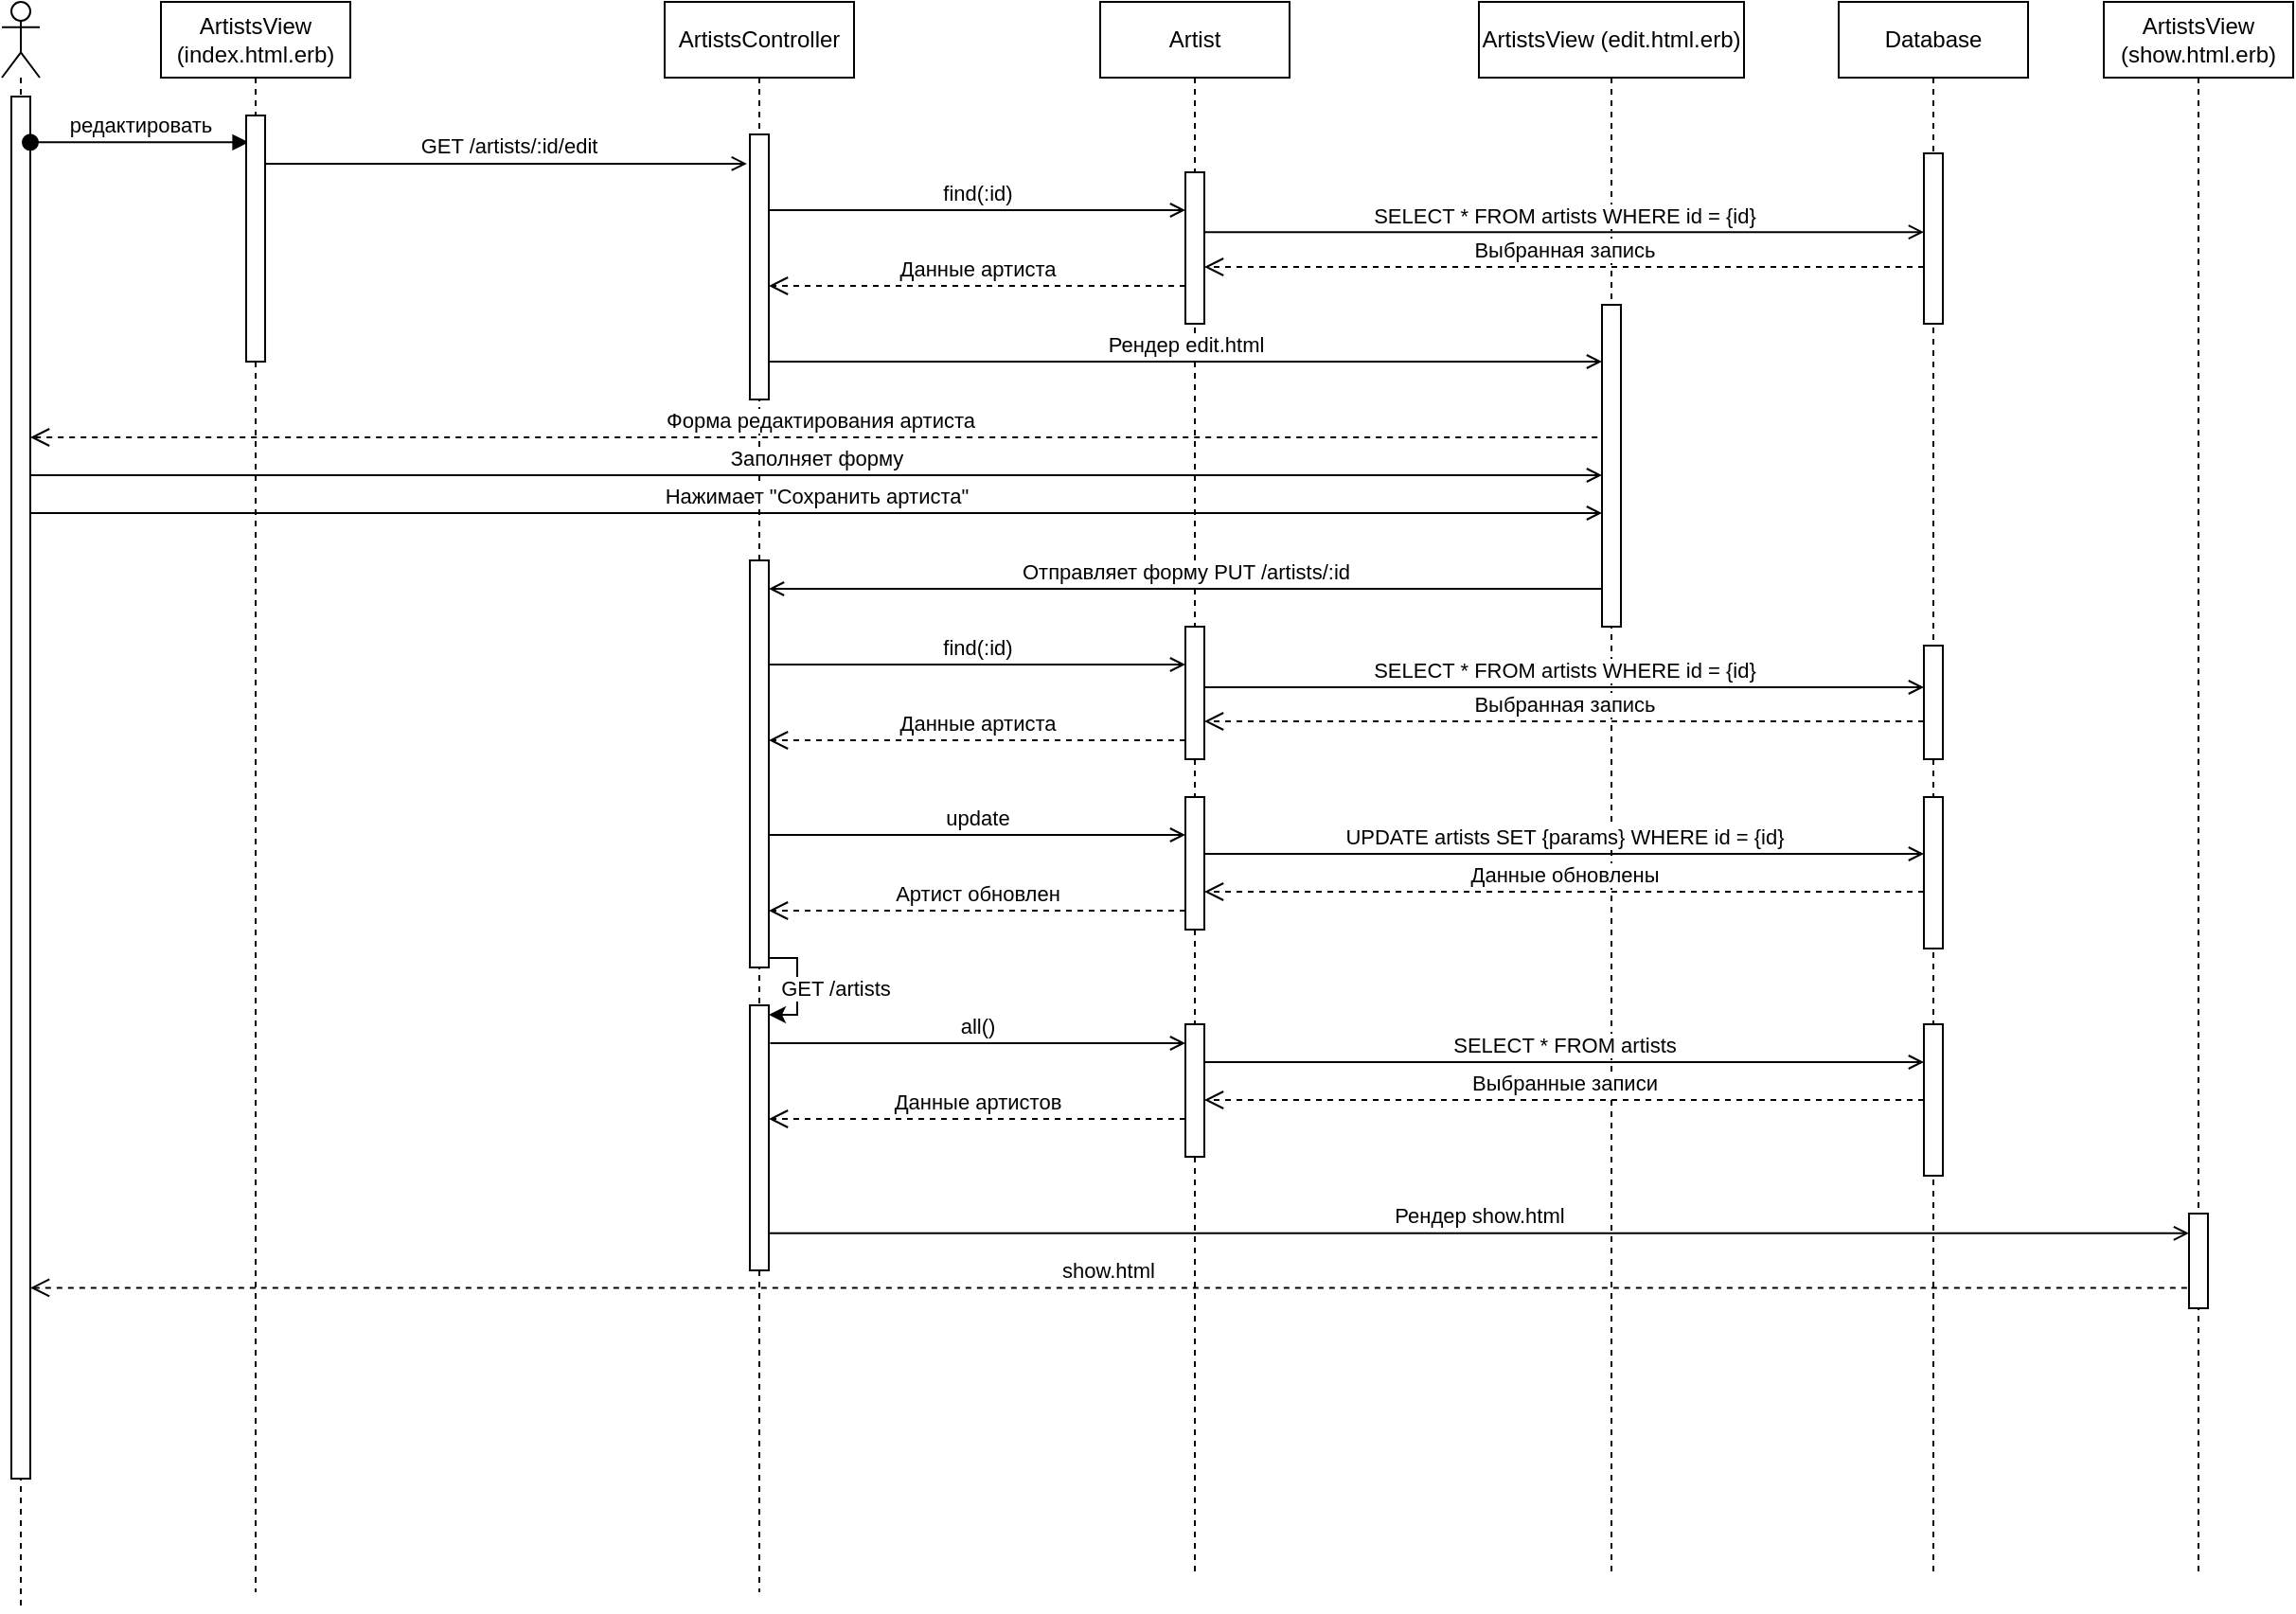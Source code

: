 <mxfile version="23.1.5" type="device">
  <diagram name="Страница — 1" id="nm2VxxeKhjvOJOXGLPPD">
    <mxGraphModel dx="1750" dy="1048" grid="1" gridSize="10" guides="1" tooltips="1" connect="1" arrows="1" fold="1" page="1" pageScale="1" pageWidth="1169" pageHeight="827" math="0" shadow="0">
      <root>
        <mxCell id="0" />
        <mxCell id="1" parent="0" />
        <mxCell id="6YeeUOrvCjJqzvCeWtGg-1" value="" style="shape=umlLifeline;perimeter=lifelinePerimeter;whiteSpace=wrap;html=1;container=1;dropTarget=0;collapsible=0;recursiveResize=0;outlineConnect=0;portConstraint=eastwest;newEdgeStyle={&quot;curved&quot;:0,&quot;rounded&quot;:0};participant=umlActor;" parent="1" vertex="1">
          <mxGeometry x="900" y="50" width="20" height="850" as="geometry" />
        </mxCell>
        <mxCell id="6YeeUOrvCjJqzvCeWtGg-2" value="" style="html=1;points=[[0,0,0,0,5],[0,1,0,0,-5],[1,0,0,0,5],[1,1,0,0,-5]];perimeter=orthogonalPerimeter;outlineConnect=0;targetShapes=umlLifeline;portConstraint=eastwest;newEdgeStyle={&quot;curved&quot;:0,&quot;rounded&quot;:0};" parent="6YeeUOrvCjJqzvCeWtGg-1" vertex="1">
          <mxGeometry x="5" y="50" width="10" height="730" as="geometry" />
        </mxCell>
        <mxCell id="6YeeUOrvCjJqzvCeWtGg-3" value="редактировать" style="html=1;verticalAlign=bottom;startArrow=oval;startFill=1;endArrow=block;startSize=8;curved=0;rounded=0;entryX=0.13;entryY=0.109;entryDx=0;entryDy=0;entryPerimeter=0;" parent="1" source="6YeeUOrvCjJqzvCeWtGg-2" target="6YeeUOrvCjJqzvCeWtGg-5" edge="1">
          <mxGeometry width="60" relative="1" as="geometry">
            <mxPoint x="920" y="130" as="sourcePoint" />
            <mxPoint x="1034" y="130" as="targetPoint" />
          </mxGeometry>
        </mxCell>
        <mxCell id="6YeeUOrvCjJqzvCeWtGg-4" value="ArtistsView (index.html.erb)" style="shape=umlLifeline;perimeter=lifelinePerimeter;whiteSpace=wrap;html=1;container=1;dropTarget=0;collapsible=0;recursiveResize=0;outlineConnect=0;portConstraint=eastwest;newEdgeStyle={&quot;curved&quot;:0,&quot;rounded&quot;:0};" parent="1" vertex="1">
          <mxGeometry x="984" y="50" width="100" height="840" as="geometry" />
        </mxCell>
        <mxCell id="6YeeUOrvCjJqzvCeWtGg-5" value="" style="html=1;points=[[0,0,0,0,5],[0,1,0,0,-5],[1,0,0,0,5],[1,1,0,0,-5]];perimeter=orthogonalPerimeter;outlineConnect=0;targetShapes=umlLifeline;portConstraint=eastwest;newEdgeStyle={&quot;curved&quot;:0,&quot;rounded&quot;:0};" parent="6YeeUOrvCjJqzvCeWtGg-4" vertex="1">
          <mxGeometry x="45" y="60" width="10" height="130" as="geometry" />
        </mxCell>
        <mxCell id="6YeeUOrvCjJqzvCeWtGg-7" value="&amp;nbsp;GET /artists/:id/edit" style="html=1;verticalAlign=bottom;endArrow=open;curved=0;rounded=0;endFill=0;entryX=-0.157;entryY=0.159;entryDx=0;entryDy=0;entryPerimeter=0;" parent="1" source="6YeeUOrvCjJqzvCeWtGg-5" edge="1">
          <mxGeometry relative="1" as="geometry">
            <mxPoint x="1039.0" y="130" as="sourcePoint" />
            <mxPoint x="1293.43" y="135.44" as="targetPoint" />
          </mxGeometry>
        </mxCell>
        <mxCell id="6YeeUOrvCjJqzvCeWtGg-8" value="ArtistsController" style="shape=umlLifeline;perimeter=lifelinePerimeter;whiteSpace=wrap;html=1;container=1;dropTarget=0;collapsible=0;recursiveResize=0;outlineConnect=0;portConstraint=eastwest;newEdgeStyle={&quot;curved&quot;:0,&quot;rounded&quot;:0};" parent="1" vertex="1">
          <mxGeometry x="1250" y="50" width="100" height="840" as="geometry" />
        </mxCell>
        <mxCell id="6YeeUOrvCjJqzvCeWtGg-9" value="" style="html=1;points=[[0,0,0,0,5],[0,1,0,0,-5],[1,0,0,0,5],[1,1,0,0,-5]];perimeter=orthogonalPerimeter;outlineConnect=0;targetShapes=umlLifeline;portConstraint=eastwest;newEdgeStyle={&quot;curved&quot;:0,&quot;rounded&quot;:0};" parent="6YeeUOrvCjJqzvCeWtGg-8" vertex="1">
          <mxGeometry x="45" y="70" width="10" height="140" as="geometry" />
        </mxCell>
        <mxCell id="6YeeUOrvCjJqzvCeWtGg-10" value="" style="html=1;points=[[0,0,0,0,5],[0,1,0,0,-5],[1,0,0,0,5],[1,1,0,0,-5]];perimeter=orthogonalPerimeter;outlineConnect=0;targetShapes=umlLifeline;portConstraint=eastwest;newEdgeStyle={&quot;curved&quot;:0,&quot;rounded&quot;:0};" parent="6YeeUOrvCjJqzvCeWtGg-8" vertex="1">
          <mxGeometry x="45" y="295" width="10" height="215" as="geometry" />
        </mxCell>
        <mxCell id="6YeeUOrvCjJqzvCeWtGg-11" value="" style="html=1;points=[[0,0,0,0,5],[0,1,0,0,-5],[1,0,0,0,5],[1,1,0,0,-5]];perimeter=orthogonalPerimeter;outlineConnect=0;targetShapes=umlLifeline;portConstraint=eastwest;newEdgeStyle={&quot;curved&quot;:0,&quot;rounded&quot;:0};" parent="6YeeUOrvCjJqzvCeWtGg-8" vertex="1">
          <mxGeometry x="45" y="530" width="10" height="140" as="geometry" />
        </mxCell>
        <mxCell id="6YeeUOrvCjJqzvCeWtGg-12" style="edgeStyle=orthogonalEdgeStyle;rounded=0;orthogonalLoop=1;jettySize=auto;html=1;curved=0;exitX=1;exitY=1;exitDx=0;exitDy=-5;exitPerimeter=0;entryX=1;entryY=0;entryDx=0;entryDy=5;entryPerimeter=0;" parent="6YeeUOrvCjJqzvCeWtGg-8" source="6YeeUOrvCjJqzvCeWtGg-10" target="6YeeUOrvCjJqzvCeWtGg-11" edge="1">
          <mxGeometry relative="1" as="geometry">
            <Array as="points">
              <mxPoint x="70" y="505" />
              <mxPoint x="70" y="535" />
            </Array>
          </mxGeometry>
        </mxCell>
        <mxCell id="6YeeUOrvCjJqzvCeWtGg-13" value="GET /artists" style="edgeLabel;html=1;align=center;verticalAlign=middle;resizable=0;points=[];" parent="6YeeUOrvCjJqzvCeWtGg-12" vertex="1" connectable="0">
          <mxGeometry x="0.023" y="-1" relative="1" as="geometry">
            <mxPoint x="21" as="offset" />
          </mxGeometry>
        </mxCell>
        <mxCell id="6YeeUOrvCjJqzvCeWtGg-14" value="Artist" style="shape=umlLifeline;perimeter=lifelinePerimeter;whiteSpace=wrap;html=1;container=1;dropTarget=0;collapsible=0;recursiveResize=0;outlineConnect=0;portConstraint=eastwest;newEdgeStyle={&quot;curved&quot;:0,&quot;rounded&quot;:0};" parent="1" vertex="1">
          <mxGeometry x="1480" y="50" width="100" height="830" as="geometry" />
        </mxCell>
        <mxCell id="6YeeUOrvCjJqzvCeWtGg-15" value="" style="html=1;points=[[0,0,0,0,5],[0,1,0,0,-5],[1,0,0,0,5],[1,1,0,0,-5]];perimeter=orthogonalPerimeter;outlineConnect=0;targetShapes=umlLifeline;portConstraint=eastwest;newEdgeStyle={&quot;curved&quot;:0,&quot;rounded&quot;:0};" parent="6YeeUOrvCjJqzvCeWtGg-14" vertex="1">
          <mxGeometry x="45" y="90" width="10" height="80" as="geometry" />
        </mxCell>
        <mxCell id="6YeeUOrvCjJqzvCeWtGg-16" value="" style="html=1;points=[[0,0,0,0,5],[0,1,0,0,-5],[1,0,0,0,5],[1,1,0,0,-5]];perimeter=orthogonalPerimeter;outlineConnect=0;targetShapes=umlLifeline;portConstraint=eastwest;newEdgeStyle={&quot;curved&quot;:0,&quot;rounded&quot;:0};" parent="6YeeUOrvCjJqzvCeWtGg-14" vertex="1">
          <mxGeometry x="45" y="420" width="10" height="70" as="geometry" />
        </mxCell>
        <mxCell id="6YeeUOrvCjJqzvCeWtGg-17" value="" style="html=1;points=[[0,0,0,0,5],[0,1,0,0,-5],[1,0,0,0,5],[1,1,0,0,-5]];perimeter=orthogonalPerimeter;outlineConnect=0;targetShapes=umlLifeline;portConstraint=eastwest;newEdgeStyle={&quot;curved&quot;:0,&quot;rounded&quot;:0};" parent="6YeeUOrvCjJqzvCeWtGg-14" vertex="1">
          <mxGeometry x="45" y="540" width="10" height="70" as="geometry" />
        </mxCell>
        <mxCell id="6YeeUOrvCjJqzvCeWtGg-18" value="Форма редактирования артиста" style="html=1;verticalAlign=bottom;endArrow=open;dashed=1;endSize=8;curved=0;rounded=0;exitX=-0.141;exitY=0.724;exitDx=0;exitDy=0;exitPerimeter=0;" parent="1" target="6YeeUOrvCjJqzvCeWtGg-2" edge="1">
          <mxGeometry relative="1" as="geometry">
            <mxPoint x="1748.59" y="280" as="sourcePoint" />
            <mxPoint x="920" y="280" as="targetPoint" />
          </mxGeometry>
        </mxCell>
        <mxCell id="6YeeUOrvCjJqzvCeWtGg-19" value="ArtistsView (edit.html.erb)" style="shape=umlLifeline;perimeter=lifelinePerimeter;whiteSpace=wrap;html=1;container=1;dropTarget=0;collapsible=0;recursiveResize=0;outlineConnect=0;portConstraint=eastwest;newEdgeStyle={&quot;curved&quot;:0,&quot;rounded&quot;:0};" parent="1" vertex="1">
          <mxGeometry x="1680" y="50" width="140" height="830" as="geometry" />
        </mxCell>
        <mxCell id="6YeeUOrvCjJqzvCeWtGg-20" value="" style="html=1;points=[[0,0,0,0,5],[0,1,0,0,-5],[1,0,0,0,5],[1,1,0,0,-5]];perimeter=orthogonalPerimeter;outlineConnect=0;targetShapes=umlLifeline;portConstraint=eastwest;newEdgeStyle={&quot;curved&quot;:0,&quot;rounded&quot;:0};" parent="6YeeUOrvCjJqzvCeWtGg-19" vertex="1">
          <mxGeometry x="65" y="160" width="10" height="170" as="geometry" />
        </mxCell>
        <mxCell id="6YeeUOrvCjJqzvCeWtGg-21" value="find(:id)" style="html=1;verticalAlign=bottom;endArrow=open;curved=0;rounded=0;endFill=0;" parent="1" edge="1">
          <mxGeometry relative="1" as="geometry">
            <mxPoint x="1305" y="160" as="sourcePoint" />
            <mxPoint x="1525" y="160" as="targetPoint" />
          </mxGeometry>
        </mxCell>
        <mxCell id="6YeeUOrvCjJqzvCeWtGg-22" value="Данные артиста" style="html=1;verticalAlign=bottom;endArrow=open;dashed=1;endSize=8;curved=0;rounded=0;" parent="1" edge="1">
          <mxGeometry relative="1" as="geometry">
            <mxPoint x="1525" y="200" as="sourcePoint" />
            <mxPoint x="1305" y="200" as="targetPoint" />
          </mxGeometry>
        </mxCell>
        <mxCell id="6YeeUOrvCjJqzvCeWtGg-23" value="Рендер edit.html" style="html=1;verticalAlign=bottom;endArrow=open;curved=0;rounded=0;endFill=0;" parent="1" edge="1">
          <mxGeometry relative="1" as="geometry">
            <mxPoint x="1305" y="240" as="sourcePoint" />
            <mxPoint x="1745" y="240" as="targetPoint" />
          </mxGeometry>
        </mxCell>
        <mxCell id="6YeeUOrvCjJqzvCeWtGg-24" value="Database" style="shape=umlLifeline;perimeter=lifelinePerimeter;whiteSpace=wrap;html=1;container=1;dropTarget=0;collapsible=0;recursiveResize=0;outlineConnect=0;portConstraint=eastwest;newEdgeStyle={&quot;curved&quot;:0,&quot;rounded&quot;:0};" parent="1" vertex="1">
          <mxGeometry x="1870" y="50" width="100" height="830" as="geometry" />
        </mxCell>
        <mxCell id="6YeeUOrvCjJqzvCeWtGg-25" value="" style="html=1;points=[[0,0,0,0,5],[0,1,0,0,-5],[1,0,0,0,5],[1,1,0,0,-5]];perimeter=orthogonalPerimeter;outlineConnect=0;targetShapes=umlLifeline;portConstraint=eastwest;newEdgeStyle={&quot;curved&quot;:0,&quot;rounded&quot;:0};" parent="6YeeUOrvCjJqzvCeWtGg-24" vertex="1">
          <mxGeometry x="45" y="420" width="10" height="80" as="geometry" />
        </mxCell>
        <mxCell id="6YeeUOrvCjJqzvCeWtGg-26" value="" style="html=1;points=[[0,0,0,0,5],[0,1,0,0,-5],[1,0,0,0,5],[1,1,0,0,-5]];perimeter=orthogonalPerimeter;outlineConnect=0;targetShapes=umlLifeline;portConstraint=eastwest;newEdgeStyle={&quot;curved&quot;:0,&quot;rounded&quot;:0};" parent="6YeeUOrvCjJqzvCeWtGg-24" vertex="1">
          <mxGeometry x="45" y="80" width="10" height="90" as="geometry" />
        </mxCell>
        <mxCell id="6YeeUOrvCjJqzvCeWtGg-27" value="" style="html=1;points=[[0,0,0,0,5],[0,1,0,0,-5],[1,0,0,0,5],[1,1,0,0,-5]];perimeter=orthogonalPerimeter;outlineConnect=0;targetShapes=umlLifeline;portConstraint=eastwest;newEdgeStyle={&quot;curved&quot;:0,&quot;rounded&quot;:0};" parent="6YeeUOrvCjJqzvCeWtGg-24" vertex="1">
          <mxGeometry x="45" y="540" width="10" height="80" as="geometry" />
        </mxCell>
        <mxCell id="6YeeUOrvCjJqzvCeWtGg-46" value="" style="html=1;points=[[0,0,0,0,5],[0,1,0,0,-5],[1,0,0,0,5],[1,1,0,0,-5]];perimeter=orthogonalPerimeter;outlineConnect=0;targetShapes=umlLifeline;portConstraint=eastwest;newEdgeStyle={&quot;curved&quot;:0,&quot;rounded&quot;:0};" parent="6YeeUOrvCjJqzvCeWtGg-24" vertex="1">
          <mxGeometry x="45" y="340" width="10" height="60" as="geometry" />
        </mxCell>
        <mxCell id="6YeeUOrvCjJqzvCeWtGg-28" value="Заполняет форму" style="html=1;verticalAlign=bottom;endArrow=open;curved=0;rounded=0;endFill=0;" parent="1" edge="1">
          <mxGeometry relative="1" as="geometry">
            <mxPoint x="915" y="300" as="sourcePoint" />
            <mxPoint x="1745" y="300" as="targetPoint" />
          </mxGeometry>
        </mxCell>
        <mxCell id="6YeeUOrvCjJqzvCeWtGg-29" value="Отправляет форму PUT /artists/:id" style="html=1;verticalAlign=bottom;endArrow=open;curved=0;rounded=0;endFill=0;" parent="1" edge="1">
          <mxGeometry relative="1" as="geometry">
            <mxPoint x="1745" y="360" as="sourcePoint" />
            <mxPoint x="1305" y="360" as="targetPoint" />
          </mxGeometry>
        </mxCell>
        <mxCell id="6YeeUOrvCjJqzvCeWtGg-30" value="" style="html=1;points=[[0,0,0,0,5],[0,1,0,0,-5],[1,0,0,0,5],[1,1,0,0,-5]];perimeter=orthogonalPerimeter;outlineConnect=0;targetShapes=umlLifeline;portConstraint=eastwest;newEdgeStyle={&quot;curved&quot;:0,&quot;rounded&quot;:0};" parent="1" vertex="1">
          <mxGeometry x="1525" y="380" width="10" height="70" as="geometry" />
        </mxCell>
        <mxCell id="6YeeUOrvCjJqzvCeWtGg-31" value="find(:id)" style="html=1;verticalAlign=bottom;endArrow=open;curved=0;rounded=0;endFill=0;" parent="1" edge="1">
          <mxGeometry relative="1" as="geometry">
            <mxPoint x="1305" y="400" as="sourcePoint" />
            <mxPoint x="1525" y="400" as="targetPoint" />
          </mxGeometry>
        </mxCell>
        <mxCell id="6YeeUOrvCjJqzvCeWtGg-32" value="Данные артиста" style="html=1;verticalAlign=bottom;endArrow=open;dashed=1;endSize=8;curved=0;rounded=0;" parent="1" edge="1">
          <mxGeometry relative="1" as="geometry">
            <mxPoint x="1525" y="440" as="sourcePoint" />
            <mxPoint x="1305" y="440" as="targetPoint" />
          </mxGeometry>
        </mxCell>
        <mxCell id="6YeeUOrvCjJqzvCeWtGg-33" value="update" style="html=1;verticalAlign=bottom;endArrow=open;curved=0;rounded=0;endFill=0;" parent="1" edge="1">
          <mxGeometry relative="1" as="geometry">
            <mxPoint x="1305" y="490" as="sourcePoint" />
            <mxPoint x="1525" y="490" as="targetPoint" />
          </mxGeometry>
        </mxCell>
        <mxCell id="6YeeUOrvCjJqzvCeWtGg-34" value="UPDATE artists SET {params} WHERE id = {id}" style="html=1;verticalAlign=bottom;endArrow=open;curved=0;rounded=0;endFill=0;exitX=1;exitY=0.469;exitDx=0;exitDy=0;exitPerimeter=0;" parent="1" edge="1">
          <mxGeometry relative="1" as="geometry">
            <mxPoint x="1535" y="500.0" as="sourcePoint" />
            <mxPoint x="1915" y="500.0" as="targetPoint" />
          </mxGeometry>
        </mxCell>
        <mxCell id="6YeeUOrvCjJqzvCeWtGg-35" value="Данные обновлены" style="html=1;verticalAlign=bottom;endArrow=open;dashed=1;endSize=8;curved=0;rounded=0;" parent="1" edge="1">
          <mxGeometry relative="1" as="geometry">
            <mxPoint x="1915" y="520.0" as="sourcePoint" />
            <mxPoint x="1535" y="520.0" as="targetPoint" />
          </mxGeometry>
        </mxCell>
        <mxCell id="6YeeUOrvCjJqzvCeWtGg-36" value="Артист обновлен" style="html=1;verticalAlign=bottom;endArrow=open;dashed=1;endSize=8;curved=0;rounded=0;" parent="1" edge="1">
          <mxGeometry relative="1" as="geometry">
            <mxPoint x="1525" y="530" as="sourcePoint" />
            <mxPoint x="1305" y="530" as="targetPoint" />
          </mxGeometry>
        </mxCell>
        <mxCell id="6YeeUOrvCjJqzvCeWtGg-38" value="all()" style="html=1;verticalAlign=bottom;endArrow=open;curved=0;rounded=0;endFill=0;exitX=1.073;exitY=0.305;exitDx=0;exitDy=0;exitPerimeter=0;" parent="1" edge="1">
          <mxGeometry relative="1" as="geometry">
            <mxPoint x="1305.73" y="600" as="sourcePoint" />
            <mxPoint x="1525" y="600" as="targetPoint" />
          </mxGeometry>
        </mxCell>
        <mxCell id="6YeeUOrvCjJqzvCeWtGg-39" value="SELECT * FROM artists WHERE id = {id}" style="html=1;verticalAlign=bottom;endArrow=open;curved=0;rounded=0;endFill=0;exitX=1.032;exitY=0.395;exitDx=0;exitDy=0;exitPerimeter=0;" parent="1" source="6YeeUOrvCjJqzvCeWtGg-15" target="6YeeUOrvCjJqzvCeWtGg-26" edge="1">
          <mxGeometry relative="1" as="geometry">
            <mxPoint x="1560" y="160" as="sourcePoint" />
            <mxPoint x="1780" y="160" as="targetPoint" />
          </mxGeometry>
        </mxCell>
        <mxCell id="6YeeUOrvCjJqzvCeWtGg-40" value="Выбранная запись" style="html=1;verticalAlign=bottom;endArrow=open;dashed=1;endSize=8;curved=0;rounded=0;" parent="1" source="6YeeUOrvCjJqzvCeWtGg-26" edge="1">
          <mxGeometry relative="1" as="geometry">
            <mxPoint x="1755" y="190" as="sourcePoint" />
            <mxPoint x="1535" y="190" as="targetPoint" />
          </mxGeometry>
        </mxCell>
        <mxCell id="6YeeUOrvCjJqzvCeWtGg-41" value="SELECT * FROM artists" style="html=1;verticalAlign=bottom;endArrow=open;curved=0;rounded=0;endFill=0;exitX=1.032;exitY=0.395;exitDx=0;exitDy=0;exitPerimeter=0;" parent="1" edge="1">
          <mxGeometry relative="1" as="geometry">
            <mxPoint x="1535" y="610" as="sourcePoint" />
            <mxPoint x="1915" y="610" as="targetPoint" />
          </mxGeometry>
        </mxCell>
        <mxCell id="6YeeUOrvCjJqzvCeWtGg-42" value="Выбранные записи" style="html=1;verticalAlign=bottom;endArrow=open;dashed=1;endSize=8;curved=0;rounded=0;" parent="1" edge="1">
          <mxGeometry relative="1" as="geometry">
            <mxPoint x="1915" y="630" as="sourcePoint" />
            <mxPoint x="1535" y="630" as="targetPoint" />
          </mxGeometry>
        </mxCell>
        <mxCell id="6YeeUOrvCjJqzvCeWtGg-43" value="Данные артистов" style="html=1;verticalAlign=bottom;endArrow=open;dashed=1;endSize=8;curved=0;rounded=0;" parent="1" edge="1">
          <mxGeometry relative="1" as="geometry">
            <mxPoint x="1525" y="640" as="sourcePoint" />
            <mxPoint x="1305" y="640" as="targetPoint" />
          </mxGeometry>
        </mxCell>
        <mxCell id="6YeeUOrvCjJqzvCeWtGg-44" value="show.html" style="html=1;verticalAlign=bottom;endArrow=open;dashed=1;endSize=8;curved=0;rounded=0;exitX=-0.108;exitY=0.784;exitDx=0;exitDy=0;exitPerimeter=0;" parent="1" source="CV-HvGSn2kQj88PpmKc3-3" target="6YeeUOrvCjJqzvCeWtGg-2" edge="1">
          <mxGeometry relative="1" as="geometry">
            <mxPoint x="1990" y="760" as="sourcePoint" />
            <mxPoint x="920" y="729" as="targetPoint" />
          </mxGeometry>
        </mxCell>
        <mxCell id="6YeeUOrvCjJqzvCeWtGg-45" value="Нажимает &quot;Сохранить артиста&quot;" style="html=1;verticalAlign=bottom;endArrow=open;curved=0;rounded=0;endFill=0;" parent="1" edge="1">
          <mxGeometry relative="1" as="geometry">
            <mxPoint x="915" y="320" as="sourcePoint" />
            <mxPoint x="1745" y="320" as="targetPoint" />
          </mxGeometry>
        </mxCell>
        <mxCell id="6YeeUOrvCjJqzvCeWtGg-47" value="SELECT * FROM artists WHERE id = {id}" style="html=1;verticalAlign=bottom;endArrow=open;curved=0;rounded=0;endFill=0;exitX=1.032;exitY=0.395;exitDx=0;exitDy=0;exitPerimeter=0;" parent="1" edge="1">
          <mxGeometry relative="1" as="geometry">
            <mxPoint x="1535" y="412" as="sourcePoint" />
            <mxPoint x="1915" y="412" as="targetPoint" />
          </mxGeometry>
        </mxCell>
        <mxCell id="6YeeUOrvCjJqzvCeWtGg-48" value="Выбранная запись" style="html=1;verticalAlign=bottom;endArrow=open;dashed=1;endSize=8;curved=0;rounded=0;" parent="1" edge="1">
          <mxGeometry relative="1" as="geometry">
            <mxPoint x="1915" y="430" as="sourcePoint" />
            <mxPoint x="1535" y="430" as="targetPoint" />
          </mxGeometry>
        </mxCell>
        <mxCell id="CV-HvGSn2kQj88PpmKc3-2" value="ArtistsView (show.html.erb)" style="shape=umlLifeline;perimeter=lifelinePerimeter;whiteSpace=wrap;html=1;container=1;dropTarget=0;collapsible=0;recursiveResize=0;outlineConnect=0;portConstraint=eastwest;newEdgeStyle={&quot;curved&quot;:0,&quot;rounded&quot;:0};" vertex="1" parent="1">
          <mxGeometry x="2010" y="50" width="100" height="830" as="geometry" />
        </mxCell>
        <mxCell id="CV-HvGSn2kQj88PpmKc3-3" value="" style="html=1;points=[[0,0,0,0,5],[0,1,0,0,-5],[1,0,0,0,5],[1,1,0,0,-5]];perimeter=orthogonalPerimeter;outlineConnect=0;targetShapes=umlLifeline;portConstraint=eastwest;newEdgeStyle={&quot;curved&quot;:0,&quot;rounded&quot;:0};" vertex="1" parent="CV-HvGSn2kQj88PpmKc3-2">
          <mxGeometry x="45" y="640" width="10" height="50" as="geometry" />
        </mxCell>
        <mxCell id="CV-HvGSn2kQj88PpmKc3-4" value="Рендер show.html" style="html=1;verticalAlign=bottom;endArrow=open;curved=0;rounded=0;endFill=0;exitX=0.953;exitY=0.86;exitDx=0;exitDy=0;exitPerimeter=0;" edge="1" parent="1" source="6YeeUOrvCjJqzvCeWtGg-11" target="CV-HvGSn2kQj88PpmKc3-3">
          <mxGeometry relative="1" as="geometry">
            <mxPoint x="1310" y="700" as="sourcePoint" />
            <mxPoint x="2050" y="700" as="targetPoint" />
          </mxGeometry>
        </mxCell>
      </root>
    </mxGraphModel>
  </diagram>
</mxfile>
